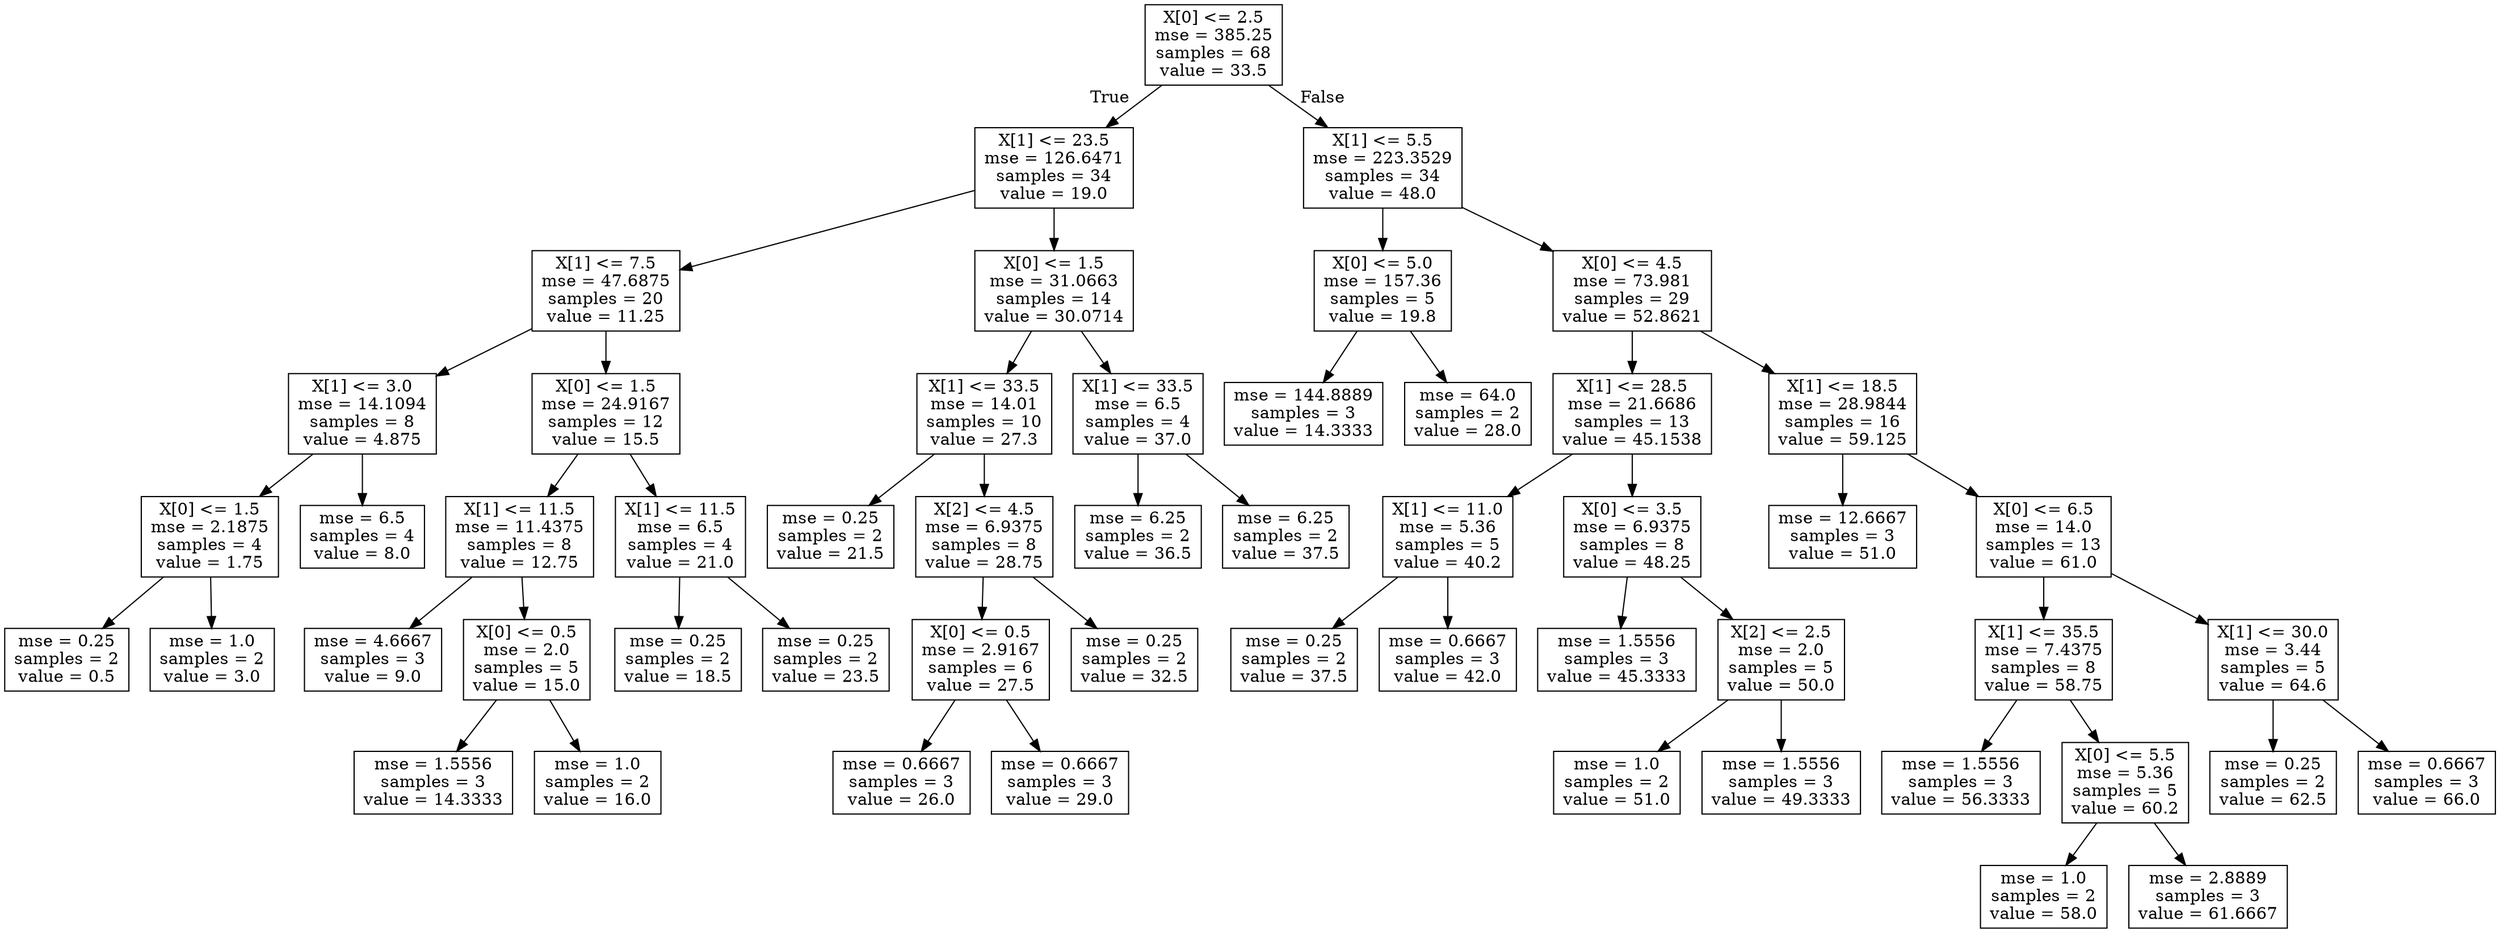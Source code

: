 digraph Tree {
node [shape=box] ;
0 [label="X[0] <= 2.5\nmse = 385.25\nsamples = 68\nvalue = 33.5"] ;
1 [label="X[1] <= 23.5\nmse = 126.6471\nsamples = 34\nvalue = 19.0"] ;
0 -> 1 [labeldistance=2.5, labelangle=45, headlabel="True"] ;
2 [label="X[1] <= 7.5\nmse = 47.6875\nsamples = 20\nvalue = 11.25"] ;
1 -> 2 ;
3 [label="X[1] <= 3.0\nmse = 14.1094\nsamples = 8\nvalue = 4.875"] ;
2 -> 3 ;
4 [label="X[0] <= 1.5\nmse = 2.1875\nsamples = 4\nvalue = 1.75"] ;
3 -> 4 ;
5 [label="mse = 0.25\nsamples = 2\nvalue = 0.5"] ;
4 -> 5 ;
6 [label="mse = 1.0\nsamples = 2\nvalue = 3.0"] ;
4 -> 6 ;
7 [label="mse = 6.5\nsamples = 4\nvalue = 8.0"] ;
3 -> 7 ;
8 [label="X[0] <= 1.5\nmse = 24.9167\nsamples = 12\nvalue = 15.5"] ;
2 -> 8 ;
9 [label="X[1] <= 11.5\nmse = 11.4375\nsamples = 8\nvalue = 12.75"] ;
8 -> 9 ;
10 [label="mse = 4.6667\nsamples = 3\nvalue = 9.0"] ;
9 -> 10 ;
11 [label="X[0] <= 0.5\nmse = 2.0\nsamples = 5\nvalue = 15.0"] ;
9 -> 11 ;
12 [label="mse = 1.5556\nsamples = 3\nvalue = 14.3333"] ;
11 -> 12 ;
13 [label="mse = 1.0\nsamples = 2\nvalue = 16.0"] ;
11 -> 13 ;
14 [label="X[1] <= 11.5\nmse = 6.5\nsamples = 4\nvalue = 21.0"] ;
8 -> 14 ;
15 [label="mse = 0.25\nsamples = 2\nvalue = 18.5"] ;
14 -> 15 ;
16 [label="mse = 0.25\nsamples = 2\nvalue = 23.5"] ;
14 -> 16 ;
17 [label="X[0] <= 1.5\nmse = 31.0663\nsamples = 14\nvalue = 30.0714"] ;
1 -> 17 ;
18 [label="X[1] <= 33.5\nmse = 14.01\nsamples = 10\nvalue = 27.3"] ;
17 -> 18 ;
19 [label="mse = 0.25\nsamples = 2\nvalue = 21.5"] ;
18 -> 19 ;
20 [label="X[2] <= 4.5\nmse = 6.9375\nsamples = 8\nvalue = 28.75"] ;
18 -> 20 ;
21 [label="X[0] <= 0.5\nmse = 2.9167\nsamples = 6\nvalue = 27.5"] ;
20 -> 21 ;
22 [label="mse = 0.6667\nsamples = 3\nvalue = 26.0"] ;
21 -> 22 ;
23 [label="mse = 0.6667\nsamples = 3\nvalue = 29.0"] ;
21 -> 23 ;
24 [label="mse = 0.25\nsamples = 2\nvalue = 32.5"] ;
20 -> 24 ;
25 [label="X[1] <= 33.5\nmse = 6.5\nsamples = 4\nvalue = 37.0"] ;
17 -> 25 ;
26 [label="mse = 6.25\nsamples = 2\nvalue = 36.5"] ;
25 -> 26 ;
27 [label="mse = 6.25\nsamples = 2\nvalue = 37.5"] ;
25 -> 27 ;
28 [label="X[1] <= 5.5\nmse = 223.3529\nsamples = 34\nvalue = 48.0"] ;
0 -> 28 [labeldistance=2.5, labelangle=-45, headlabel="False"] ;
29 [label="X[0] <= 5.0\nmse = 157.36\nsamples = 5\nvalue = 19.8"] ;
28 -> 29 ;
30 [label="mse = 144.8889\nsamples = 3\nvalue = 14.3333"] ;
29 -> 30 ;
31 [label="mse = 64.0\nsamples = 2\nvalue = 28.0"] ;
29 -> 31 ;
32 [label="X[0] <= 4.5\nmse = 73.981\nsamples = 29\nvalue = 52.8621"] ;
28 -> 32 ;
33 [label="X[1] <= 28.5\nmse = 21.6686\nsamples = 13\nvalue = 45.1538"] ;
32 -> 33 ;
34 [label="X[1] <= 11.0\nmse = 5.36\nsamples = 5\nvalue = 40.2"] ;
33 -> 34 ;
35 [label="mse = 0.25\nsamples = 2\nvalue = 37.5"] ;
34 -> 35 ;
36 [label="mse = 0.6667\nsamples = 3\nvalue = 42.0"] ;
34 -> 36 ;
37 [label="X[0] <= 3.5\nmse = 6.9375\nsamples = 8\nvalue = 48.25"] ;
33 -> 37 ;
38 [label="mse = 1.5556\nsamples = 3\nvalue = 45.3333"] ;
37 -> 38 ;
39 [label="X[2] <= 2.5\nmse = 2.0\nsamples = 5\nvalue = 50.0"] ;
37 -> 39 ;
40 [label="mse = 1.0\nsamples = 2\nvalue = 51.0"] ;
39 -> 40 ;
41 [label="mse = 1.5556\nsamples = 3\nvalue = 49.3333"] ;
39 -> 41 ;
42 [label="X[1] <= 18.5\nmse = 28.9844\nsamples = 16\nvalue = 59.125"] ;
32 -> 42 ;
43 [label="mse = 12.6667\nsamples = 3\nvalue = 51.0"] ;
42 -> 43 ;
44 [label="X[0] <= 6.5\nmse = 14.0\nsamples = 13\nvalue = 61.0"] ;
42 -> 44 ;
45 [label="X[1] <= 35.5\nmse = 7.4375\nsamples = 8\nvalue = 58.75"] ;
44 -> 45 ;
46 [label="mse = 1.5556\nsamples = 3\nvalue = 56.3333"] ;
45 -> 46 ;
47 [label="X[0] <= 5.5\nmse = 5.36\nsamples = 5\nvalue = 60.2"] ;
45 -> 47 ;
48 [label="mse = 1.0\nsamples = 2\nvalue = 58.0"] ;
47 -> 48 ;
49 [label="mse = 2.8889\nsamples = 3\nvalue = 61.6667"] ;
47 -> 49 ;
50 [label="X[1] <= 30.0\nmse = 3.44\nsamples = 5\nvalue = 64.6"] ;
44 -> 50 ;
51 [label="mse = 0.25\nsamples = 2\nvalue = 62.5"] ;
50 -> 51 ;
52 [label="mse = 0.6667\nsamples = 3\nvalue = 66.0"] ;
50 -> 52 ;
}